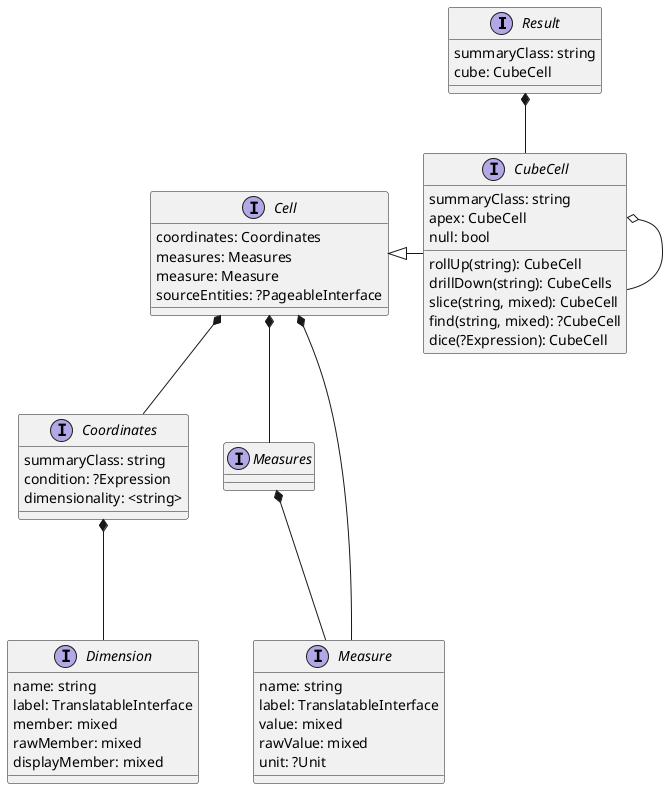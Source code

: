 @startuml

interface Result {
    summaryClass: string
    cube: CubeCell
}

Result *-- CubeCell

interface Cell {
    coordinates: Coordinates
    measures: Measures
    measure: Measure
    sourceEntities: ?PageableInterface
}

Cell *-- Coordinates
Cell *-- Measures
Cell *-- Measure

interface CubeCell {
    summaryClass: string
    apex: CubeCell
    null: bool
    rollUp(string): CubeCell
    drillDown(string): CubeCells
    slice(string, mixed): CubeCell
    find(string, mixed): ?CubeCell
    dice(?Expression): CubeCell
}

Cell <|- CubeCell
CubeCell o-- CubeCell

interface Dimension {
    name: string
    label: TranslatableInterface
    member: mixed
    rawMember: mixed
    displayMember: mixed
}

interface Measure {
    name: string
    label: TranslatableInterface
    value: mixed
    rawValue: mixed
    unit: ?Unit
}

interface Coordinates {
    summaryClass: string
    condition: ?Expression
    dimensionality: <string>
}

Coordinates *--- Dimension

interface Measures {
}

Measures *--- Measure

@endu